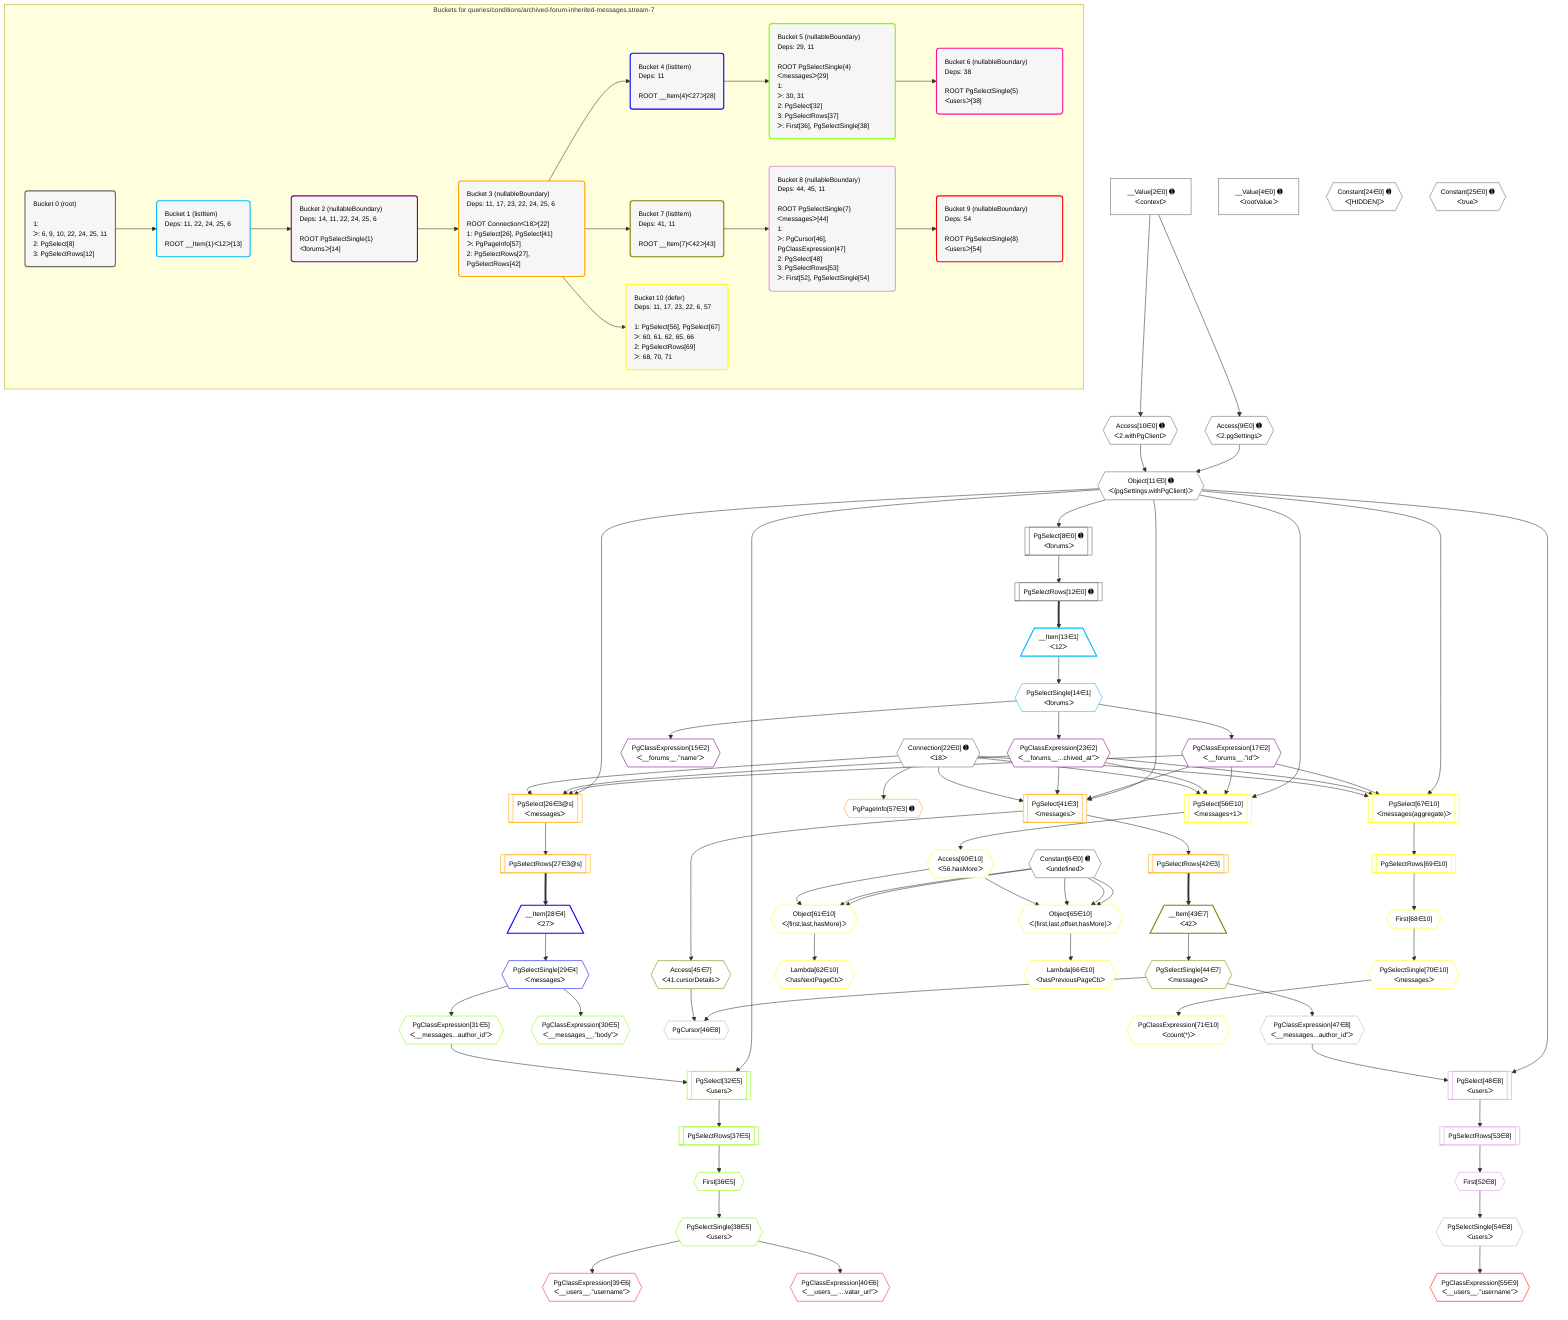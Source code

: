 %%{init: {'themeVariables': { 'fontSize': '12px'}}}%%
graph TD
    classDef path fill:#eee,stroke:#000,color:#000
    classDef plan fill:#fff,stroke-width:1px,color:#000
    classDef itemplan fill:#fff,stroke-width:2px,color:#000
    classDef unbatchedplan fill:#dff,stroke-width:1px,color:#000
    classDef sideeffectplan fill:#fcc,stroke-width:2px,color:#000
    classDef bucket fill:#f6f6f6,color:#000,stroke-width:2px,text-align:left


    %% plan dependencies
    Object11{{"Object[11∈0] ➊<br />ᐸ{pgSettings,withPgClient}ᐳ"}}:::plan
    Access9{{"Access[9∈0] ➊<br />ᐸ2.pgSettingsᐳ"}}:::plan
    Access10{{"Access[10∈0] ➊<br />ᐸ2.withPgClientᐳ"}}:::plan
    Access9 & Access10 --> Object11
    PgSelect8[["PgSelect[8∈0] ➊<br />ᐸforumsᐳ"]]:::plan
    Object11 --> PgSelect8
    __Value2["__Value[2∈0] ➊<br />ᐸcontextᐳ"]:::plan
    __Value2 --> Access9
    __Value2 --> Access10
    PgSelectRows12[["PgSelectRows[12∈0] ➊"]]:::plan
    PgSelect8 --> PgSelectRows12
    __Value4["__Value[4∈0] ➊<br />ᐸrootValueᐳ"]:::plan
    Constant6{{"Constant[6∈0] ➊<br />ᐸundefinedᐳ"}}:::plan
    Connection22{{"Connection[22∈0] ➊<br />ᐸ18ᐳ"}}:::plan
    Constant24{{"Constant[24∈0] ➊<br />ᐸ[HIDDEN]ᐳ"}}:::plan
    Constant25{{"Constant[25∈0] ➊<br />ᐸtrueᐳ"}}:::plan
    __Item13[/"__Item[13∈1]<br />ᐸ12ᐳ"\]:::itemplan
    PgSelectRows12 ==> __Item13
    PgSelectSingle14{{"PgSelectSingle[14∈1]<br />ᐸforumsᐳ"}}:::plan
    __Item13 --> PgSelectSingle14
    PgClassExpression15{{"PgClassExpression[15∈2]<br />ᐸ__forums__.”name”ᐳ"}}:::plan
    PgSelectSingle14 --> PgClassExpression15
    PgClassExpression17{{"PgClassExpression[17∈2]<br />ᐸ__forums__.”id”ᐳ"}}:::plan
    PgSelectSingle14 --> PgClassExpression17
    PgClassExpression23{{"PgClassExpression[23∈2]<br />ᐸ__forums__...chived_at”ᐳ"}}:::plan
    PgSelectSingle14 --> PgClassExpression23
    PgSelect26[["PgSelect[26∈3@s]<br />ᐸmessagesᐳ"]]:::plan
    Object11 & PgClassExpression17 & PgClassExpression23 & Connection22 --> PgSelect26
    PgSelect41[["PgSelect[41∈3]<br />ᐸmessagesᐳ"]]:::plan
    Object11 & PgClassExpression17 & PgClassExpression23 & Connection22 --> PgSelect41
    PgSelectRows27[["PgSelectRows[27∈3@s]"]]:::plan
    PgSelect26 --> PgSelectRows27
    PgSelectRows42[["PgSelectRows[42∈3]"]]:::plan
    PgSelect41 --> PgSelectRows42
    PgPageInfo57{{"PgPageInfo[57∈3] ➊"}}:::plan
    Connection22 --> PgPageInfo57
    __Item28[/"__Item[28∈4]<br />ᐸ27ᐳ"\]:::itemplan
    PgSelectRows27 ==> __Item28
    PgSelectSingle29{{"PgSelectSingle[29∈4]<br />ᐸmessagesᐳ"}}:::plan
    __Item28 --> PgSelectSingle29
    PgSelect32[["PgSelect[32∈5]<br />ᐸusersᐳ"]]:::plan
    PgClassExpression31{{"PgClassExpression[31∈5]<br />ᐸ__messages...author_id”ᐳ"}}:::plan
    Object11 & PgClassExpression31 --> PgSelect32
    PgClassExpression30{{"PgClassExpression[30∈5]<br />ᐸ__messages__.”body”ᐳ"}}:::plan
    PgSelectSingle29 --> PgClassExpression30
    PgSelectSingle29 --> PgClassExpression31
    First36{{"First[36∈5]"}}:::plan
    PgSelectRows37[["PgSelectRows[37∈5]"]]:::plan
    PgSelectRows37 --> First36
    PgSelect32 --> PgSelectRows37
    PgSelectSingle38{{"PgSelectSingle[38∈5]<br />ᐸusersᐳ"}}:::plan
    First36 --> PgSelectSingle38
    PgClassExpression39{{"PgClassExpression[39∈6]<br />ᐸ__users__.”username”ᐳ"}}:::plan
    PgSelectSingle38 --> PgClassExpression39
    PgClassExpression40{{"PgClassExpression[40∈6]<br />ᐸ__users__....vatar_url”ᐳ"}}:::plan
    PgSelectSingle38 --> PgClassExpression40
    __Item43[/"__Item[43∈7]<br />ᐸ42ᐳ"\]:::itemplan
    PgSelectRows42 ==> __Item43
    PgSelectSingle44{{"PgSelectSingle[44∈7]<br />ᐸmessagesᐳ"}}:::plan
    __Item43 --> PgSelectSingle44
    Access45{{"Access[45∈7]<br />ᐸ41.cursorDetailsᐳ"}}:::plan
    PgSelect41 --> Access45
    PgCursor46{{"PgCursor[46∈8]"}}:::plan
    PgSelectSingle44 & Access45 --> PgCursor46
    PgSelect48[["PgSelect[48∈8]<br />ᐸusersᐳ"]]:::plan
    PgClassExpression47{{"PgClassExpression[47∈8]<br />ᐸ__messages...author_id”ᐳ"}}:::plan
    Object11 & PgClassExpression47 --> PgSelect48
    PgSelectSingle44 --> PgClassExpression47
    First52{{"First[52∈8]"}}:::plan
    PgSelectRows53[["PgSelectRows[53∈8]"]]:::plan
    PgSelectRows53 --> First52
    PgSelect48 --> PgSelectRows53
    PgSelectSingle54{{"PgSelectSingle[54∈8]<br />ᐸusersᐳ"}}:::plan
    First52 --> PgSelectSingle54
    PgClassExpression55{{"PgClassExpression[55∈9]<br />ᐸ__users__.”username”ᐳ"}}:::plan
    PgSelectSingle54 --> PgClassExpression55
    PgSelect56[["PgSelect[56∈10]<br />ᐸmessages+1ᐳ"]]:::plan
    Object11 & PgClassExpression17 & PgClassExpression23 & Connection22 --> PgSelect56
    Object65{{"Object[65∈10]<br />ᐸ{first,last,offset,hasMore}ᐳ"}}:::plan
    Access60{{"Access[60∈10]<br />ᐸ56.hasMoreᐳ"}}:::plan
    Constant6 & Constant6 & Constant6 & Access60 --> Object65
    PgSelect67[["PgSelect[67∈10]<br />ᐸmessages(aggregate)ᐳ"]]:::plan
    Object11 & PgClassExpression17 & PgClassExpression23 & Connection22 --> PgSelect67
    Object61{{"Object[61∈10]<br />ᐸ{first,last,hasMore}ᐳ"}}:::plan
    Constant6 & Constant6 & Access60 --> Object61
    PgSelect56 --> Access60
    Lambda62{{"Lambda[62∈10]<br />ᐸhasNextPageCbᐳ"}}:::plan
    Object61 --> Lambda62
    Lambda66{{"Lambda[66∈10]<br />ᐸhasPreviousPageCbᐳ"}}:::plan
    Object65 --> Lambda66
    First68{{"First[68∈10]"}}:::plan
    PgSelectRows69[["PgSelectRows[69∈10]"]]:::plan
    PgSelectRows69 --> First68
    PgSelect67 --> PgSelectRows69
    PgSelectSingle70{{"PgSelectSingle[70∈10]<br />ᐸmessagesᐳ"}}:::plan
    First68 --> PgSelectSingle70
    PgClassExpression71{{"PgClassExpression[71∈10]<br />ᐸcount(*)ᐳ"}}:::plan
    PgSelectSingle70 --> PgClassExpression71

    %% define steps

    subgraph "Buckets for queries/conditions/archived-forum-inherited-messages.stream-7"
    Bucket0("Bucket 0 (root)<br /><br />1: <br />ᐳ: 6, 9, 10, 22, 24, 25, 11<br />2: PgSelect[8]<br />3: PgSelectRows[12]"):::bucket
    classDef bucket0 stroke:#696969
    class Bucket0,__Value2,__Value4,Constant6,PgSelect8,Access9,Access10,Object11,PgSelectRows12,Connection22,Constant24,Constant25 bucket0
    Bucket1("Bucket 1 (listItem)<br />Deps: 11, 22, 24, 25, 6<br /><br />ROOT __Item{1}ᐸ12ᐳ[13]"):::bucket
    classDef bucket1 stroke:#00bfff
    class Bucket1,__Item13,PgSelectSingle14 bucket1
    Bucket2("Bucket 2 (nullableBoundary)<br />Deps: 14, 11, 22, 24, 25, 6<br /><br />ROOT PgSelectSingle{1}ᐸforumsᐳ[14]"):::bucket
    classDef bucket2 stroke:#7f007f
    class Bucket2,PgClassExpression15,PgClassExpression17,PgClassExpression23 bucket2
    Bucket3("Bucket 3 (nullableBoundary)<br />Deps: 11, 17, 23, 22, 24, 25, 6<br /><br />ROOT Connectionᐸ18ᐳ[22]<br />1: PgSelect[26], PgSelect[41]<br />ᐳ: PgPageInfo[57]<br />2: PgSelectRows[27], PgSelectRows[42]"):::bucket
    classDef bucket3 stroke:#ffa500
    class Bucket3,PgSelect26,PgSelectRows27,PgSelect41,PgSelectRows42,PgPageInfo57 bucket3
    Bucket4("Bucket 4 (listItem)<br />Deps: 11<br /><br />ROOT __Item{4}ᐸ27ᐳ[28]"):::bucket
    classDef bucket4 stroke:#0000ff
    class Bucket4,__Item28,PgSelectSingle29 bucket4
    Bucket5("Bucket 5 (nullableBoundary)<br />Deps: 29, 11<br /><br />ROOT PgSelectSingle{4}ᐸmessagesᐳ[29]<br />1: <br />ᐳ: 30, 31<br />2: PgSelect[32]<br />3: PgSelectRows[37]<br />ᐳ: First[36], PgSelectSingle[38]"):::bucket
    classDef bucket5 stroke:#7fff00
    class Bucket5,PgClassExpression30,PgClassExpression31,PgSelect32,First36,PgSelectRows37,PgSelectSingle38 bucket5
    Bucket6("Bucket 6 (nullableBoundary)<br />Deps: 38<br /><br />ROOT PgSelectSingle{5}ᐸusersᐳ[38]"):::bucket
    classDef bucket6 stroke:#ff1493
    class Bucket6,PgClassExpression39,PgClassExpression40 bucket6
    Bucket7("Bucket 7 (listItem)<br />Deps: 41, 11<br /><br />ROOT __Item{7}ᐸ42ᐳ[43]"):::bucket
    classDef bucket7 stroke:#808000
    class Bucket7,__Item43,PgSelectSingle44,Access45 bucket7
    Bucket8("Bucket 8 (nullableBoundary)<br />Deps: 44, 45, 11<br /><br />ROOT PgSelectSingle{7}ᐸmessagesᐳ[44]<br />1: <br />ᐳ: PgCursor[46], PgClassExpression[47]<br />2: PgSelect[48]<br />3: PgSelectRows[53]<br />ᐳ: First[52], PgSelectSingle[54]"):::bucket
    classDef bucket8 stroke:#dda0dd
    class Bucket8,PgCursor46,PgClassExpression47,PgSelect48,First52,PgSelectRows53,PgSelectSingle54 bucket8
    Bucket9("Bucket 9 (nullableBoundary)<br />Deps: 54<br /><br />ROOT PgSelectSingle{8}ᐸusersᐳ[54]"):::bucket
    classDef bucket9 stroke:#ff0000
    class Bucket9,PgClassExpression55 bucket9
    Bucket10("Bucket 10 (defer)<br />Deps: 11, 17, 23, 22, 6, 57<br /><br />1: PgSelect[56], PgSelect[67]<br />ᐳ: 60, 61, 62, 65, 66<br />2: PgSelectRows[69]<br />ᐳ: 68, 70, 71"):::bucket
    classDef bucket10 stroke:#ffff00
    class Bucket10,PgSelect56,Access60,Object61,Lambda62,Object65,Lambda66,PgSelect67,First68,PgSelectRows69,PgSelectSingle70,PgClassExpression71 bucket10
    Bucket0 --> Bucket1
    Bucket1 --> Bucket2
    Bucket2 --> Bucket3
    Bucket3 --> Bucket4 & Bucket7 & Bucket10
    Bucket4 --> Bucket5
    Bucket5 --> Bucket6
    Bucket7 --> Bucket8
    Bucket8 --> Bucket9
    end